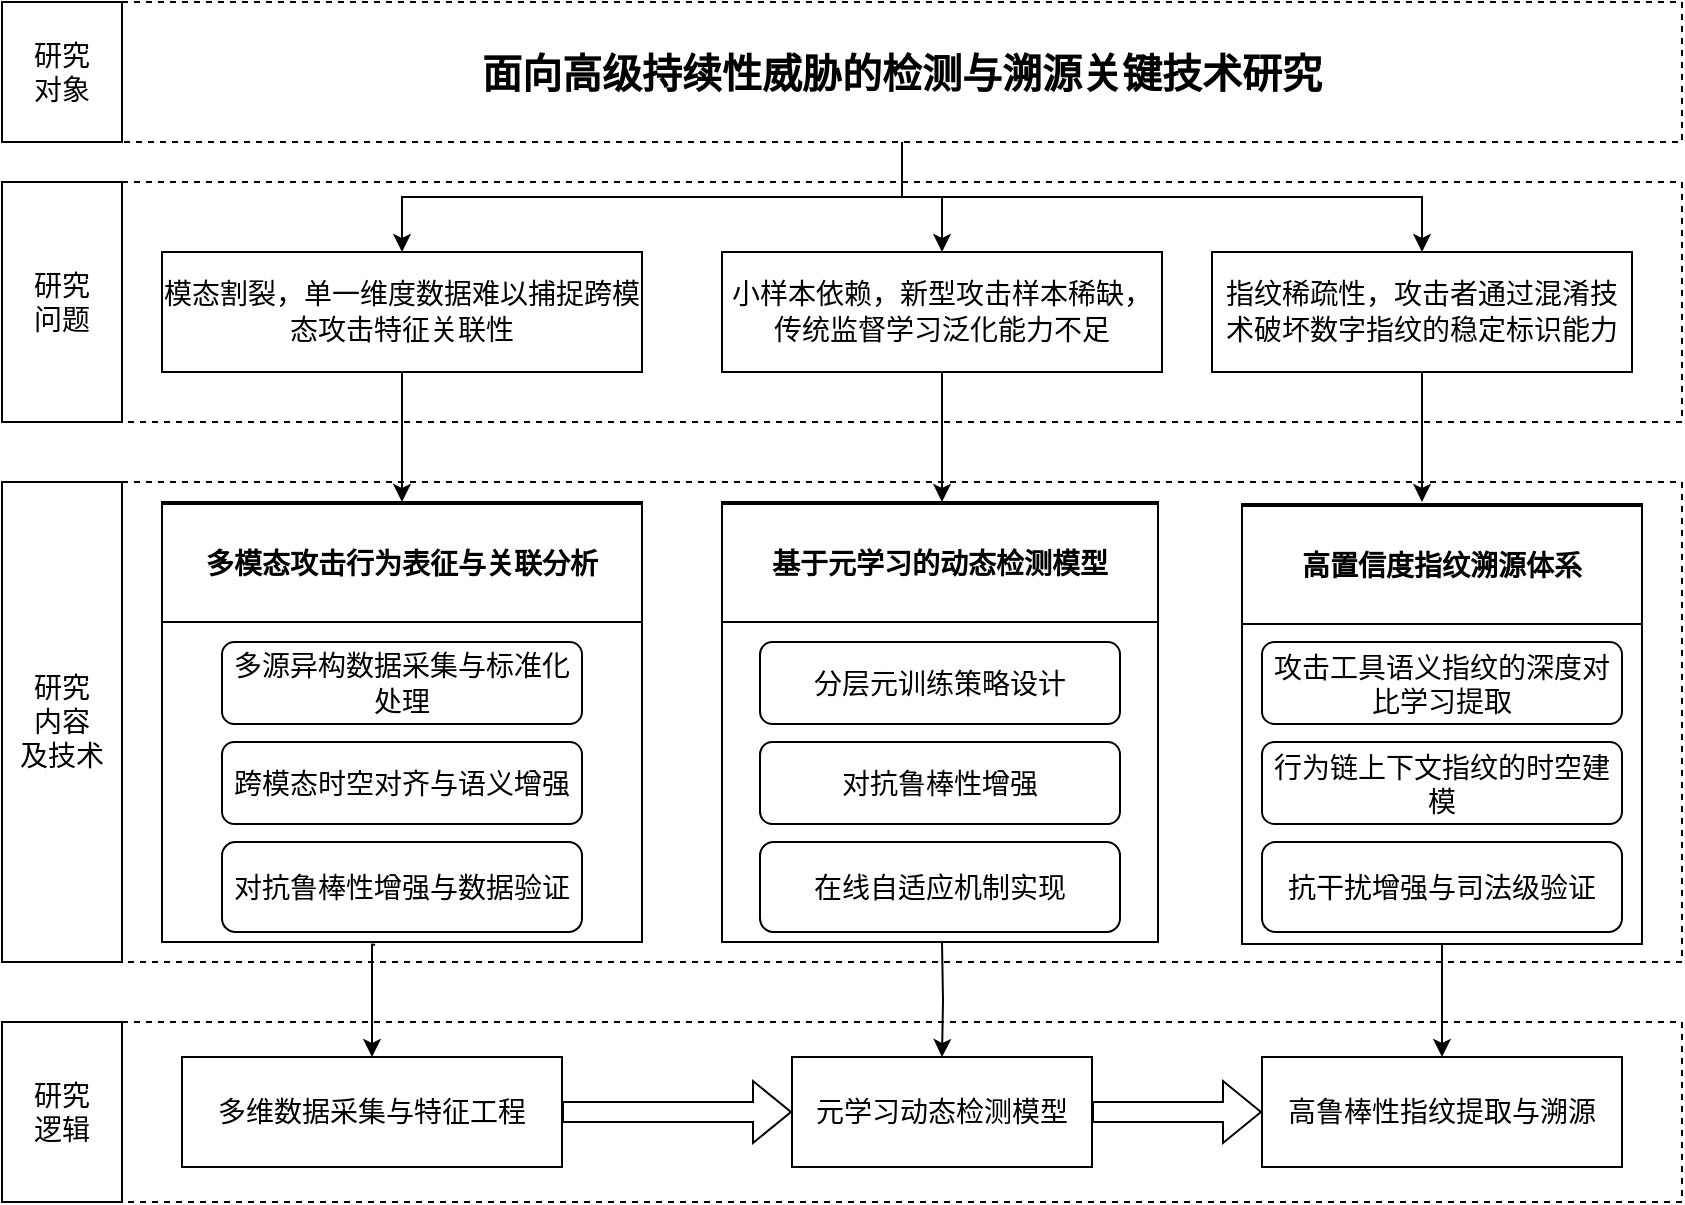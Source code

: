 <mxfile version="26.0.11">
  <diagram id="31b32b95-0358-9bc7-6ba0-a27c054ed1a7" name="Page-1">
    <mxGraphModel dx="904" dy="1021" grid="1" gridSize="10" guides="1" tooltips="1" connect="1" arrows="1" fold="1" page="1" pageScale="1" pageWidth="827" pageHeight="1169" background="none" math="0" shadow="0">
      <root>
        <mxCell id="0" />
        <mxCell id="1" parent="0" />
        <mxCell id="medj744ytxk-ZfBOXQ-K-96" value="" style="rounded=0;whiteSpace=wrap;html=1;dashed=1;fontSize=14;fontStyle=1" vertex="1" parent="1">
          <mxGeometry x="340" y="200" width="780" height="120" as="geometry" />
        </mxCell>
        <mxCell id="medj744ytxk-ZfBOXQ-K-104" value="" style="rounded=0;whiteSpace=wrap;html=1;dashed=1;fontSize=14;fontStyle=1" vertex="1" parent="1">
          <mxGeometry x="340" y="620" width="780" height="90" as="geometry" />
        </mxCell>
        <mxCell id="medj744ytxk-ZfBOXQ-K-108" style="edgeStyle=orthogonalEdgeStyle;rounded=0;orthogonalLoop=1;jettySize=auto;html=1;entryX=0.5;entryY=0;entryDx=0;entryDy=0;fontSize=14;" edge="1" parent="1" source="medj744ytxk-ZfBOXQ-K-95" target="medj744ytxk-ZfBOXQ-K-106">
          <mxGeometry relative="1" as="geometry" />
        </mxCell>
        <mxCell id="medj744ytxk-ZfBOXQ-K-109" style="edgeStyle=orthogonalEdgeStyle;rounded=0;orthogonalLoop=1;jettySize=auto;html=1;exitX=0.5;exitY=1;exitDx=0;exitDy=0;fontSize=14;" edge="1" parent="1" source="medj744ytxk-ZfBOXQ-K-95" target="medj744ytxk-ZfBOXQ-K-105">
          <mxGeometry relative="1" as="geometry" />
        </mxCell>
        <mxCell id="medj744ytxk-ZfBOXQ-K-110" style="edgeStyle=orthogonalEdgeStyle;rounded=0;orthogonalLoop=1;jettySize=auto;html=1;exitX=0.5;exitY=1;exitDx=0;exitDy=0;fontSize=14;" edge="1" parent="1" source="medj744ytxk-ZfBOXQ-K-95" target="medj744ytxk-ZfBOXQ-K-107">
          <mxGeometry relative="1" as="geometry" />
        </mxCell>
        <mxCell id="medj744ytxk-ZfBOXQ-K-95" value="面向高级持续性威胁的检测与溯源关键技术研究" style="rounded=0;whiteSpace=wrap;html=1;dashed=1;fontSize=20;fontStyle=1" vertex="1" parent="1">
          <mxGeometry x="340" y="110" width="780" height="70" as="geometry" />
        </mxCell>
        <mxCell id="medj744ytxk-ZfBOXQ-K-97" value="" style="rounded=0;whiteSpace=wrap;html=1;dashed=1;fontSize=14;fontStyle=1" vertex="1" parent="1">
          <mxGeometry x="340" y="350" width="780" height="240" as="geometry" />
        </mxCell>
        <mxCell id="medj744ytxk-ZfBOXQ-K-118" style="edgeStyle=orthogonalEdgeStyle;rounded=0;orthogonalLoop=1;jettySize=auto;html=1;shape=flexArrow;fontSize=14;" edge="1" parent="1" source="medj744ytxk-ZfBOXQ-K-98" target="medj744ytxk-ZfBOXQ-K-102">
          <mxGeometry relative="1" as="geometry" />
        </mxCell>
        <mxCell id="medj744ytxk-ZfBOXQ-K-98" value="多维数据采集与特征工程" style="rounded=0;whiteSpace=wrap;html=1;fontSize=14;" vertex="1" parent="1">
          <mxGeometry x="370" y="637.5" width="190" height="55" as="geometry" />
        </mxCell>
        <mxCell id="medj744ytxk-ZfBOXQ-K-114" style="edgeStyle=orthogonalEdgeStyle;rounded=0;orthogonalLoop=1;jettySize=auto;html=1;entryX=0.5;entryY=0;entryDx=0;entryDy=0;fontSize=14;exitX=0.444;exitY=1.006;exitDx=0;exitDy=0;exitPerimeter=0;" edge="1" parent="1" source="medj744ytxk-ZfBOXQ-K-99" target="medj744ytxk-ZfBOXQ-K-98">
          <mxGeometry relative="1" as="geometry">
            <Array as="points">
              <mxPoint x="465" y="581" />
            </Array>
          </mxGeometry>
        </mxCell>
        <mxCell id="medj744ytxk-ZfBOXQ-K-115" value="" style="edgeStyle=orthogonalEdgeStyle;rounded=0;orthogonalLoop=1;jettySize=auto;html=1;fontSize=14;" edge="1" parent="1" target="medj744ytxk-ZfBOXQ-K-102">
          <mxGeometry relative="1" as="geometry">
            <mxPoint x="750.0" y="580" as="sourcePoint" />
          </mxGeometry>
        </mxCell>
        <mxCell id="medj744ytxk-ZfBOXQ-K-116" style="edgeStyle=orthogonalEdgeStyle;rounded=0;orthogonalLoop=1;jettySize=auto;html=1;fontSize=14;exitX=0.5;exitY=1;exitDx=0;exitDy=0;" edge="1" parent="1" source="medj744ytxk-ZfBOXQ-K-141" target="medj744ytxk-ZfBOXQ-K-103">
          <mxGeometry relative="1" as="geometry">
            <mxPoint x="990.0" y="580" as="sourcePoint" />
          </mxGeometry>
        </mxCell>
        <mxCell id="medj744ytxk-ZfBOXQ-K-119" style="edgeStyle=orthogonalEdgeStyle;rounded=0;orthogonalLoop=1;jettySize=auto;html=1;entryX=0;entryY=0.5;entryDx=0;entryDy=0;shape=flexArrow;fontSize=14;" edge="1" parent="1" source="medj744ytxk-ZfBOXQ-K-102" target="medj744ytxk-ZfBOXQ-K-103">
          <mxGeometry relative="1" as="geometry" />
        </mxCell>
        <mxCell id="medj744ytxk-ZfBOXQ-K-102" value="元学习动态检测模型" style="rounded=0;whiteSpace=wrap;html=1;fontSize=14;" vertex="1" parent="1">
          <mxGeometry x="675" y="637.5" width="150" height="55" as="geometry" />
        </mxCell>
        <mxCell id="medj744ytxk-ZfBOXQ-K-103" value="高鲁棒性指纹提取与溯源" style="rounded=0;whiteSpace=wrap;html=1;fontSize=14;" vertex="1" parent="1">
          <mxGeometry x="910" y="637.5" width="180" height="55" as="geometry" />
        </mxCell>
        <mxCell id="medj744ytxk-ZfBOXQ-K-111" style="edgeStyle=orthogonalEdgeStyle;rounded=0;orthogonalLoop=1;jettySize=auto;html=1;exitX=0.5;exitY=1;exitDx=0;exitDy=0;fontSize=14;" edge="1" parent="1" source="medj744ytxk-ZfBOXQ-K-105" target="medj744ytxk-ZfBOXQ-K-99">
          <mxGeometry relative="1" as="geometry" />
        </mxCell>
        <mxCell id="medj744ytxk-ZfBOXQ-K-105" value="&lt;p class=&quot;MsoNormal&quot;&gt;&lt;span style=&quot;font-family: &amp;quot;Segoe UI&amp;quot;; letter-spacing: 0pt; background: rgb(255, 255, 255);&quot;&gt;&lt;font face=&quot;Segoe UI&quot;&gt;模态割裂&lt;/font&gt;&lt;/span&gt;&lt;span style=&quot;font-family: 宋体; letter-spacing: 0pt; background: rgb(255, 255, 255);&quot;&gt;&lt;font face=&quot;宋体&quot;&gt;，&lt;/font&gt;&lt;/span&gt;&lt;span style=&quot;font-family: &amp;quot;Segoe UI&amp;quot;; letter-spacing: 0pt; background: rgb(255, 255, 255);&quot;&gt;&lt;font face=&quot;Segoe UI&quot;&gt;单一维度数据难以捕捉跨模态攻击特征关联性&lt;/font&gt;&lt;/span&gt;&lt;/p&gt;" style="rounded=0;whiteSpace=wrap;html=1;fontSize=14;" vertex="1" parent="1">
          <mxGeometry x="360" y="235" width="240" height="60" as="geometry" />
        </mxCell>
        <mxCell id="medj744ytxk-ZfBOXQ-K-112" style="edgeStyle=orthogonalEdgeStyle;rounded=0;orthogonalLoop=1;jettySize=auto;html=1;fontSize=14;" edge="1" parent="1" source="medj744ytxk-ZfBOXQ-K-106">
          <mxGeometry relative="1" as="geometry">
            <mxPoint x="750.0" y="360" as="targetPoint" />
          </mxGeometry>
        </mxCell>
        <mxCell id="medj744ytxk-ZfBOXQ-K-106" value="&lt;p class=&quot;MsoNormal&quot;&gt;&lt;span style=&quot;font-family: &amp;quot;Segoe UI&amp;quot;; letter-spacing: 0pt; background: rgb(255, 255, 255);&quot;&gt;&lt;font face=&quot;Segoe UI&quot;&gt;小样本依赖&lt;/font&gt;&lt;/span&gt;&lt;span style=&quot;font-family: 宋体; letter-spacing: 0pt; background: rgb(255, 255, 255);&quot;&gt;&lt;font face=&quot;宋体&quot;&gt;，&lt;/font&gt;&lt;/span&gt;&lt;span style=&quot;font-family: &amp;quot;Segoe UI&amp;quot;; letter-spacing: 0pt; background: rgb(255, 255, 255);&quot;&gt;&lt;font face=&quot;Segoe UI&quot;&gt;新型攻击样本稀缺，传统监督学习泛化能力不足&lt;/font&gt;&lt;/span&gt;&lt;/p&gt;" style="rounded=0;whiteSpace=wrap;html=1;fontSize=14;" vertex="1" parent="1">
          <mxGeometry x="640" y="235" width="220" height="60" as="geometry" />
        </mxCell>
        <mxCell id="medj744ytxk-ZfBOXQ-K-113" style="edgeStyle=orthogonalEdgeStyle;rounded=0;orthogonalLoop=1;jettySize=auto;html=1;entryX=0.5;entryY=0;entryDx=0;entryDy=0;fontSize=14;" edge="1" parent="1" source="medj744ytxk-ZfBOXQ-K-107">
          <mxGeometry relative="1" as="geometry">
            <mxPoint x="990" y="360" as="targetPoint" />
          </mxGeometry>
        </mxCell>
        <mxCell id="medj744ytxk-ZfBOXQ-K-107" value="&lt;p class=&quot;MsoNormal&quot;&gt;&lt;span style=&quot;font-family: &amp;quot;Segoe UI&amp;quot;; letter-spacing: 0pt; background: rgb(255, 255, 255);&quot;&gt;&lt;font face=&quot;Segoe UI&quot;&gt;指纹稀疏性&lt;/font&gt;&lt;/span&gt;&lt;span style=&quot;font-family: 宋体; letter-spacing: 0pt; background: rgb(255, 255, 255);&quot;&gt;&lt;font face=&quot;宋体&quot;&gt;，&lt;/font&gt;&lt;/span&gt;&lt;span style=&quot;font-family: &amp;quot;Segoe UI&amp;quot;; letter-spacing: 0pt; background: rgb(255, 255, 255);&quot;&gt;&lt;font face=&quot;Segoe UI&quot;&gt;攻击者通过混淆技术破坏数字指纹的稳定标识能力&lt;/font&gt;&lt;/span&gt;&lt;/p&gt;" style="rounded=0;whiteSpace=wrap;html=1;fontSize=14;" vertex="1" parent="1">
          <mxGeometry x="885" y="235" width="210" height="60" as="geometry" />
        </mxCell>
        <mxCell id="medj744ytxk-ZfBOXQ-K-130" value="研究&lt;div&gt;对象&lt;/div&gt;" style="rounded=0;whiteSpace=wrap;html=1;fontSize=14;" vertex="1" parent="1">
          <mxGeometry x="280" y="110" width="60" height="70" as="geometry" />
        </mxCell>
        <mxCell id="medj744ytxk-ZfBOXQ-K-131" value="研究&lt;div&gt;问题&lt;/div&gt;" style="rounded=0;whiteSpace=wrap;html=1;fontSize=14;" vertex="1" parent="1">
          <mxGeometry x="280" y="200" width="60" height="120" as="geometry" />
        </mxCell>
        <mxCell id="medj744ytxk-ZfBOXQ-K-132" value="研究&lt;div&gt;内容&lt;/div&gt;&lt;div&gt;及技术&lt;/div&gt;" style="rounded=0;whiteSpace=wrap;html=1;fontSize=14;" vertex="1" parent="1">
          <mxGeometry x="280" y="350" width="60" height="240" as="geometry" />
        </mxCell>
        <mxCell id="medj744ytxk-ZfBOXQ-K-133" value="研究&lt;div&gt;逻辑&lt;/div&gt;" style="rounded=0;whiteSpace=wrap;html=1;fontSize=14;" vertex="1" parent="1">
          <mxGeometry x="280" y="620" width="60" height="90" as="geometry" />
        </mxCell>
        <mxCell id="medj744ytxk-ZfBOXQ-K-146" value="" style="group;fontSize=14;" vertex="1" connectable="0" parent="1">
          <mxGeometry x="640" y="360" width="218" height="220" as="geometry" />
        </mxCell>
        <mxCell id="medj744ytxk-ZfBOXQ-K-136" value="" style="rounded=0;whiteSpace=wrap;html=1;fontSize=14;" vertex="1" parent="medj744ytxk-ZfBOXQ-K-146">
          <mxGeometry width="218" height="220" as="geometry" />
        </mxCell>
        <mxCell id="medj744ytxk-ZfBOXQ-K-137" value="&lt;p class=&quot;MsoNormal&quot;&gt;&lt;span&gt;&lt;span style=&quot;font-family: Calibri;&quot;&gt;&lt;font face=&quot;宋体&quot;&gt;分层元训练策略设计&lt;/font&gt;&lt;/span&gt;&lt;/span&gt;&lt;/p&gt;" style="rounded=1;whiteSpace=wrap;html=1;fontStyle=0;fontSize=14;" vertex="1" parent="medj744ytxk-ZfBOXQ-K-146">
          <mxGeometry x="19" y="70" width="180" height="41" as="geometry" />
        </mxCell>
        <mxCell id="medj744ytxk-ZfBOXQ-K-138" value="&lt;p class=&quot;MsoNormal&quot;&gt;&lt;span&gt;&lt;span style=&quot;font-family: Calibri;&quot;&gt;&lt;font face=&quot;宋体&quot;&gt;对抗鲁棒性增强&lt;/font&gt;&lt;/span&gt;&lt;/span&gt;&lt;/p&gt;" style="rounded=1;whiteSpace=wrap;html=1;fontStyle=0;fontSize=14;" vertex="1" parent="medj744ytxk-ZfBOXQ-K-146">
          <mxGeometry x="19" y="120" width="180" height="41" as="geometry" />
        </mxCell>
        <mxCell id="medj744ytxk-ZfBOXQ-K-139" value="&lt;p class=&quot;MsoNormal&quot;&gt;&lt;span&gt;&lt;span style=&quot;font-family: Calibri;&quot;&gt;&lt;font face=&quot;宋体&quot;&gt;在线自适应机制实现&lt;/font&gt;&lt;/span&gt;&lt;/span&gt;&lt;/p&gt;" style="rounded=1;whiteSpace=wrap;html=1;fontStyle=0;fontSize=14;" vertex="1" parent="medj744ytxk-ZfBOXQ-K-146">
          <mxGeometry x="19" y="170" width="180" height="45" as="geometry" />
        </mxCell>
        <mxCell id="medj744ytxk-ZfBOXQ-K-140" value="&lt;p class=&quot;MsoNormal&quot;&gt;&lt;b&gt;&lt;span style=&quot;font-family: Calibri;&quot;&gt;&lt;font face=&quot;宋体&quot;&gt;基于元学习的动态检测模型&lt;/font&gt;&lt;/span&gt;&lt;/b&gt;&lt;/p&gt;" style="rounded=0;whiteSpace=wrap;html=1;fontSize=14;" vertex="1" parent="medj744ytxk-ZfBOXQ-K-146">
          <mxGeometry y="1" width="218" height="59" as="geometry" />
        </mxCell>
        <mxCell id="medj744ytxk-ZfBOXQ-K-147" value="" style="group;fontSize=14;" vertex="1" connectable="0" parent="1">
          <mxGeometry x="360" y="360" width="240" height="220" as="geometry" />
        </mxCell>
        <mxCell id="medj744ytxk-ZfBOXQ-K-99" value="" style="rounded=0;whiteSpace=wrap;html=1;fontSize=14;" vertex="1" parent="medj744ytxk-ZfBOXQ-K-147">
          <mxGeometry width="240" height="220" as="geometry" />
        </mxCell>
        <mxCell id="medj744ytxk-ZfBOXQ-K-121" value="&lt;p class=&quot;MsoNormal&quot;&gt;&lt;span&gt;&lt;span style=&quot;font-family: Calibri;&quot;&gt;&lt;font face=&quot;宋体&quot;&gt;多源异构数据采集与标准化处理&lt;/font&gt;&lt;/span&gt;&lt;/span&gt;&lt;/p&gt;" style="rounded=1;whiteSpace=wrap;html=1;fontStyle=0;fontSize=14;" vertex="1" parent="medj744ytxk-ZfBOXQ-K-147">
          <mxGeometry x="30" y="70" width="180" height="41" as="geometry" />
        </mxCell>
        <mxCell id="medj744ytxk-ZfBOXQ-K-122" value="&lt;p class=&quot;MsoNormal&quot;&gt;&lt;span&gt;&lt;span style=&quot;font-family: Calibri;&quot;&gt;&lt;font face=&quot;宋体&quot;&gt;跨模态时空对齐与语义增强&lt;/font&gt;&lt;/span&gt;&lt;/span&gt;&lt;/p&gt;" style="rounded=1;whiteSpace=wrap;html=1;fontStyle=0;fontSize=14;" vertex="1" parent="medj744ytxk-ZfBOXQ-K-147">
          <mxGeometry x="30" y="120" width="180" height="41" as="geometry" />
        </mxCell>
        <mxCell id="medj744ytxk-ZfBOXQ-K-123" value="&lt;p class=&quot;MsoNormal&quot;&gt;&lt;span&gt;&lt;span style=&quot;font-family: Calibri;&quot;&gt;&lt;font face=&quot;宋体&quot;&gt;对抗鲁棒性增强与数据验证&lt;/font&gt;&lt;/span&gt;&lt;/span&gt;&lt;/p&gt;" style="rounded=1;whiteSpace=wrap;html=1;fontStyle=0;fontSize=14;" vertex="1" parent="medj744ytxk-ZfBOXQ-K-147">
          <mxGeometry x="30" y="170" width="180" height="45" as="geometry" />
        </mxCell>
        <mxCell id="medj744ytxk-ZfBOXQ-K-135" value="&lt;p class=&quot;MsoNormal&quot;&gt;&lt;b&gt;&lt;span style=&quot;font-family: Calibri;&quot;&gt;&lt;font face=&quot;宋体&quot;&gt;多模态攻击行为表征与关联分析&lt;/font&gt;&lt;/span&gt;&lt;/b&gt;&lt;/p&gt;" style="rounded=0;whiteSpace=wrap;html=1;fontSize=14;" vertex="1" parent="medj744ytxk-ZfBOXQ-K-147">
          <mxGeometry y="1" width="240" height="59" as="geometry" />
        </mxCell>
        <mxCell id="medj744ytxk-ZfBOXQ-K-148" value="" style="group;fontSize=14;" vertex="1" connectable="0" parent="1">
          <mxGeometry x="900" y="361" width="200" height="220" as="geometry" />
        </mxCell>
        <mxCell id="medj744ytxk-ZfBOXQ-K-141" value="" style="rounded=0;whiteSpace=wrap;html=1;fontSize=14;" vertex="1" parent="medj744ytxk-ZfBOXQ-K-148">
          <mxGeometry width="200" height="220" as="geometry" />
        </mxCell>
        <mxCell id="medj744ytxk-ZfBOXQ-K-142" value="&lt;p class=&quot;MsoNormal&quot;&gt;&lt;span&gt;&lt;span style=&quot;font-family: &amp;quot;Segoe UI&amp;quot;; letter-spacing: 0pt; background: rgb(255, 255, 255);&quot;&gt;&lt;font face=&quot;Segoe UI&quot;&gt;攻击工具语义指纹的深度对比学习提取&lt;/font&gt;&lt;/span&gt;&lt;/span&gt;&lt;/p&gt;" style="rounded=1;whiteSpace=wrap;html=1;fontStyle=0;fontSize=14;" vertex="1" parent="medj744ytxk-ZfBOXQ-K-148">
          <mxGeometry x="10" y="69" width="180" height="41" as="geometry" />
        </mxCell>
        <mxCell id="medj744ytxk-ZfBOXQ-K-143" value="&lt;p class=&quot;MsoNormal&quot;&gt;&lt;span&gt;&lt;span style=&quot;font-family: &amp;quot;Segoe UI&amp;quot;; letter-spacing: 0pt; background: rgb(255, 255, 255);&quot;&gt;&lt;font face=&quot;Segoe UI&quot;&gt;行为链上下文指纹的时空建模&lt;/font&gt;&lt;/span&gt;&lt;/span&gt;&lt;/p&gt;" style="rounded=1;whiteSpace=wrap;html=1;fontStyle=0;fontSize=14;" vertex="1" parent="medj744ytxk-ZfBOXQ-K-148">
          <mxGeometry x="10" y="119" width="180" height="41" as="geometry" />
        </mxCell>
        <mxCell id="medj744ytxk-ZfBOXQ-K-144" value="&lt;p class=&quot;MsoNormal&quot;&gt;&lt;span&gt;&lt;span style=&quot;font-family: &amp;quot;Segoe UI&amp;quot;; letter-spacing: 0pt; background: rgb(255, 255, 255);&quot;&gt;&lt;font face=&quot;Segoe UI&quot;&gt;抗干扰增强与司法级验证&lt;/font&gt;&lt;/span&gt;&lt;/span&gt;&lt;/p&gt;" style="rounded=1;whiteSpace=wrap;html=1;fontStyle=0;fontSize=14;" vertex="1" parent="medj744ytxk-ZfBOXQ-K-148">
          <mxGeometry x="10" y="169" width="180" height="45" as="geometry" />
        </mxCell>
        <mxCell id="medj744ytxk-ZfBOXQ-K-145" value="&lt;p class=&quot;MsoNormal&quot;&gt;&lt;b&gt;&lt;span style=&quot;font-family: Calibri;&quot;&gt;&lt;font face=&quot;宋体&quot;&gt;高置信度指纹溯源体系&lt;/font&gt;&lt;/span&gt;&lt;/b&gt;&lt;/p&gt;" style="rounded=0;whiteSpace=wrap;html=1;fontSize=14;" vertex="1" parent="medj744ytxk-ZfBOXQ-K-148">
          <mxGeometry y="1" width="200" height="59" as="geometry" />
        </mxCell>
      </root>
    </mxGraphModel>
  </diagram>
</mxfile>
